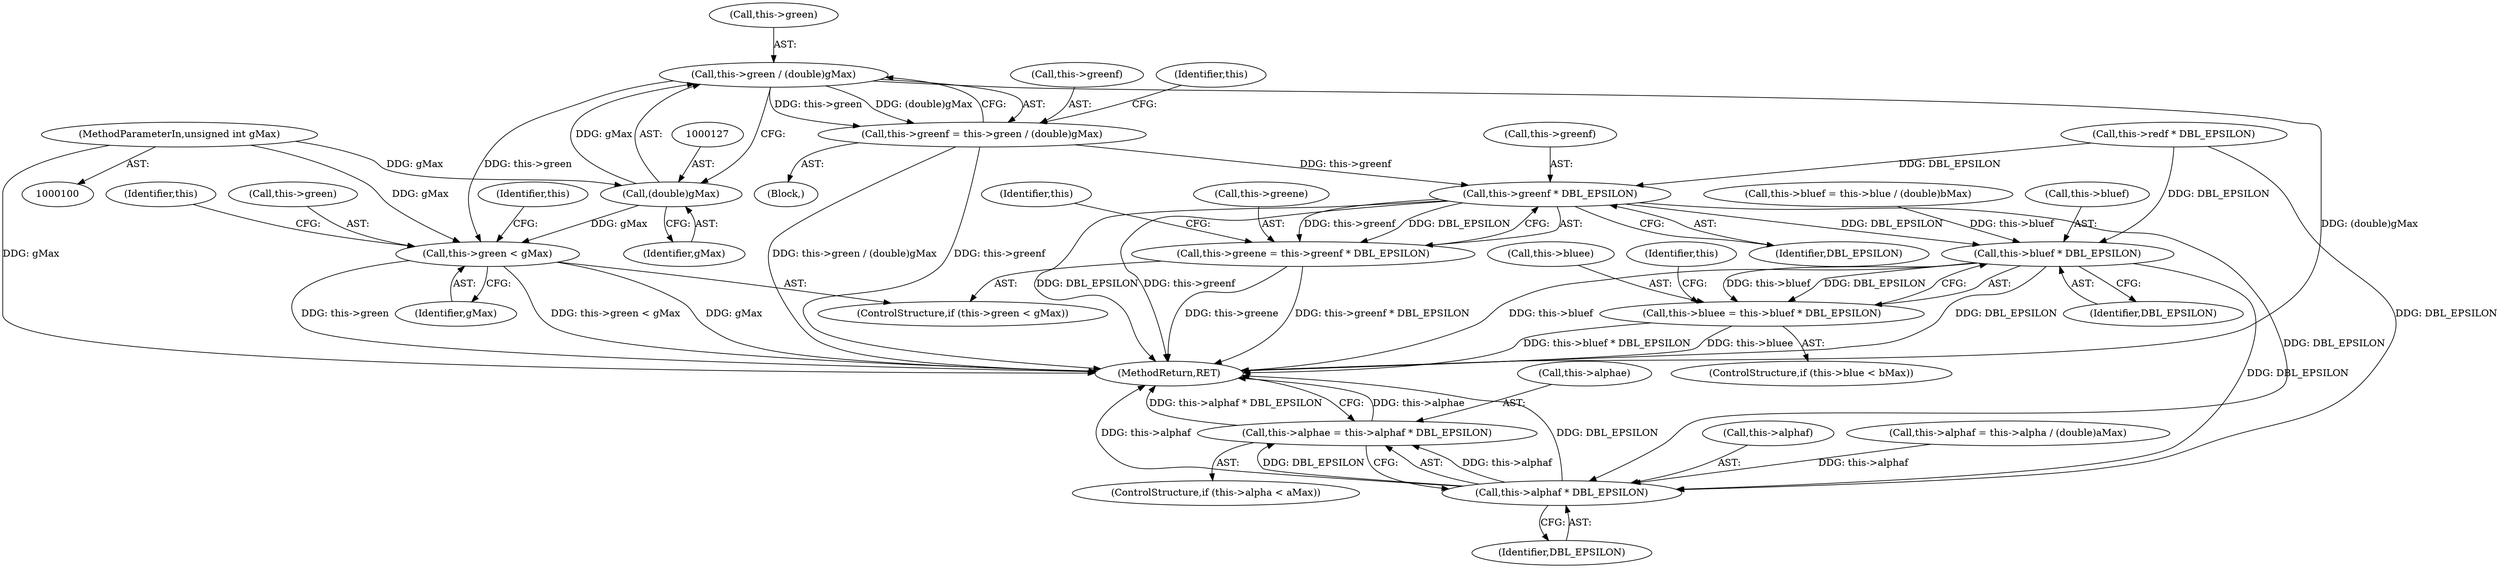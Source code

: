 digraph "0_Android_9d4853418ab2f754c2b63e091c29c5529b8b86ca_52@pointer" {
"1000122" [label="(Call,this->green / (double)gMax)"];
"1000126" [label="(Call,(double)gMax)"];
"1000103" [label="(MethodParameterIn,unsigned int gMax)"];
"1000118" [label="(Call,this->greenf = this->green / (double)gMax)"];
"1000182" [label="(Call,this->greenf * DBL_EPSILON)"];
"1000178" [label="(Call,this->greene = this->greenf * DBL_EPSILON)"];
"1000203" [label="(Call,this->bluef * DBL_EPSILON)"];
"1000199" [label="(Call,this->bluee = this->bluef * DBL_EPSILON)"];
"1000224" [label="(Call,this->alphaf * DBL_EPSILON)"];
"1000220" [label="(Call,this->alphae = this->alphaf * DBL_EPSILON)"];
"1000173" [label="(Call,this->green < gMax)"];
"1000204" [label="(Call,this->bluef)"];
"1000214" [label="(ControlStructure,if (this->alpha < aMax))"];
"1000126" [label="(Call,(double)gMax)"];
"1000193" [label="(ControlStructure,if (this->blue < bMax))"];
"1000129" [label="(Call,this->bluef = this->blue / (double)bMax)"];
"1000122" [label="(Call,this->green / (double)gMax)"];
"1000224" [label="(Call,this->alphaf * DBL_EPSILON)"];
"1000180" [label="(Identifier,this)"];
"1000118" [label="(Call,this->greenf = this->green / (double)gMax)"];
"1000177" [label="(Identifier,gMax)"];
"1000178" [label="(Call,this->greene = this->greenf * DBL_EPSILON)"];
"1000119" [label="(Call,this->greenf)"];
"1000182" [label="(Call,this->greenf * DBL_EPSILON)"];
"1000228" [label="(Identifier,DBL_EPSILON)"];
"1000161" [label="(Call,this->redf * DBL_EPSILON)"];
"1000186" [label="(Identifier,DBL_EPSILON)"];
"1000190" [label="(Identifier,this)"];
"1000131" [label="(Identifier,this)"];
"1000221" [label="(Call,this->alphae)"];
"1000200" [label="(Call,this->bluee)"];
"1000106" [label="(Block,)"];
"1000128" [label="(Identifier,gMax)"];
"1000173" [label="(Call,this->green < gMax)"];
"1000123" [label="(Call,this->green)"];
"1000183" [label="(Call,this->greenf)"];
"1000179" [label="(Call,this->greene)"];
"1000199" [label="(Call,this->bluee = this->bluef * DBL_EPSILON)"];
"1000220" [label="(Call,this->alphae = this->alphaf * DBL_EPSILON)"];
"1000225" [label="(Call,this->alphaf)"];
"1000140" [label="(Call,this->alphaf = this->alpha / (double)aMax)"];
"1000172" [label="(ControlStructure,if (this->green < gMax))"];
"1000103" [label="(MethodParameterIn,unsigned int gMax)"];
"1000203" [label="(Call,this->bluef * DBL_EPSILON)"];
"1000235" [label="(MethodReturn,RET)"];
"1000196" [label="(Identifier,this)"];
"1000207" [label="(Identifier,DBL_EPSILON)"];
"1000217" [label="(Identifier,this)"];
"1000174" [label="(Call,this->green)"];
"1000122" -> "1000118"  [label="AST: "];
"1000122" -> "1000126"  [label="CFG: "];
"1000123" -> "1000122"  [label="AST: "];
"1000126" -> "1000122"  [label="AST: "];
"1000118" -> "1000122"  [label="CFG: "];
"1000122" -> "1000235"  [label="DDG: (double)gMax"];
"1000122" -> "1000118"  [label="DDG: this->green"];
"1000122" -> "1000118"  [label="DDG: (double)gMax"];
"1000126" -> "1000122"  [label="DDG: gMax"];
"1000122" -> "1000173"  [label="DDG: this->green"];
"1000126" -> "1000128"  [label="CFG: "];
"1000127" -> "1000126"  [label="AST: "];
"1000128" -> "1000126"  [label="AST: "];
"1000103" -> "1000126"  [label="DDG: gMax"];
"1000126" -> "1000173"  [label="DDG: gMax"];
"1000103" -> "1000100"  [label="AST: "];
"1000103" -> "1000235"  [label="DDG: gMax"];
"1000103" -> "1000173"  [label="DDG: gMax"];
"1000118" -> "1000106"  [label="AST: "];
"1000119" -> "1000118"  [label="AST: "];
"1000131" -> "1000118"  [label="CFG: "];
"1000118" -> "1000235"  [label="DDG: this->greenf"];
"1000118" -> "1000235"  [label="DDG: this->green / (double)gMax"];
"1000118" -> "1000182"  [label="DDG: this->greenf"];
"1000182" -> "1000178"  [label="AST: "];
"1000182" -> "1000186"  [label="CFG: "];
"1000183" -> "1000182"  [label="AST: "];
"1000186" -> "1000182"  [label="AST: "];
"1000178" -> "1000182"  [label="CFG: "];
"1000182" -> "1000235"  [label="DDG: DBL_EPSILON"];
"1000182" -> "1000235"  [label="DDG: this->greenf"];
"1000182" -> "1000178"  [label="DDG: this->greenf"];
"1000182" -> "1000178"  [label="DDG: DBL_EPSILON"];
"1000161" -> "1000182"  [label="DDG: DBL_EPSILON"];
"1000182" -> "1000203"  [label="DDG: DBL_EPSILON"];
"1000182" -> "1000224"  [label="DDG: DBL_EPSILON"];
"1000178" -> "1000172"  [label="AST: "];
"1000179" -> "1000178"  [label="AST: "];
"1000196" -> "1000178"  [label="CFG: "];
"1000178" -> "1000235"  [label="DDG: this->greenf * DBL_EPSILON"];
"1000178" -> "1000235"  [label="DDG: this->greene"];
"1000203" -> "1000199"  [label="AST: "];
"1000203" -> "1000207"  [label="CFG: "];
"1000204" -> "1000203"  [label="AST: "];
"1000207" -> "1000203"  [label="AST: "];
"1000199" -> "1000203"  [label="CFG: "];
"1000203" -> "1000235"  [label="DDG: DBL_EPSILON"];
"1000203" -> "1000235"  [label="DDG: this->bluef"];
"1000203" -> "1000199"  [label="DDG: this->bluef"];
"1000203" -> "1000199"  [label="DDG: DBL_EPSILON"];
"1000129" -> "1000203"  [label="DDG: this->bluef"];
"1000161" -> "1000203"  [label="DDG: DBL_EPSILON"];
"1000203" -> "1000224"  [label="DDG: DBL_EPSILON"];
"1000199" -> "1000193"  [label="AST: "];
"1000200" -> "1000199"  [label="AST: "];
"1000217" -> "1000199"  [label="CFG: "];
"1000199" -> "1000235"  [label="DDG: this->bluee"];
"1000199" -> "1000235"  [label="DDG: this->bluef * DBL_EPSILON"];
"1000224" -> "1000220"  [label="AST: "];
"1000224" -> "1000228"  [label="CFG: "];
"1000225" -> "1000224"  [label="AST: "];
"1000228" -> "1000224"  [label="AST: "];
"1000220" -> "1000224"  [label="CFG: "];
"1000224" -> "1000235"  [label="DDG: this->alphaf"];
"1000224" -> "1000235"  [label="DDG: DBL_EPSILON"];
"1000224" -> "1000220"  [label="DDG: this->alphaf"];
"1000224" -> "1000220"  [label="DDG: DBL_EPSILON"];
"1000140" -> "1000224"  [label="DDG: this->alphaf"];
"1000161" -> "1000224"  [label="DDG: DBL_EPSILON"];
"1000220" -> "1000214"  [label="AST: "];
"1000221" -> "1000220"  [label="AST: "];
"1000235" -> "1000220"  [label="CFG: "];
"1000220" -> "1000235"  [label="DDG: this->alphae"];
"1000220" -> "1000235"  [label="DDG: this->alphaf * DBL_EPSILON"];
"1000173" -> "1000172"  [label="AST: "];
"1000173" -> "1000177"  [label="CFG: "];
"1000174" -> "1000173"  [label="AST: "];
"1000177" -> "1000173"  [label="AST: "];
"1000180" -> "1000173"  [label="CFG: "];
"1000190" -> "1000173"  [label="CFG: "];
"1000173" -> "1000235"  [label="DDG: this->green < gMax"];
"1000173" -> "1000235"  [label="DDG: gMax"];
"1000173" -> "1000235"  [label="DDG: this->green"];
}
